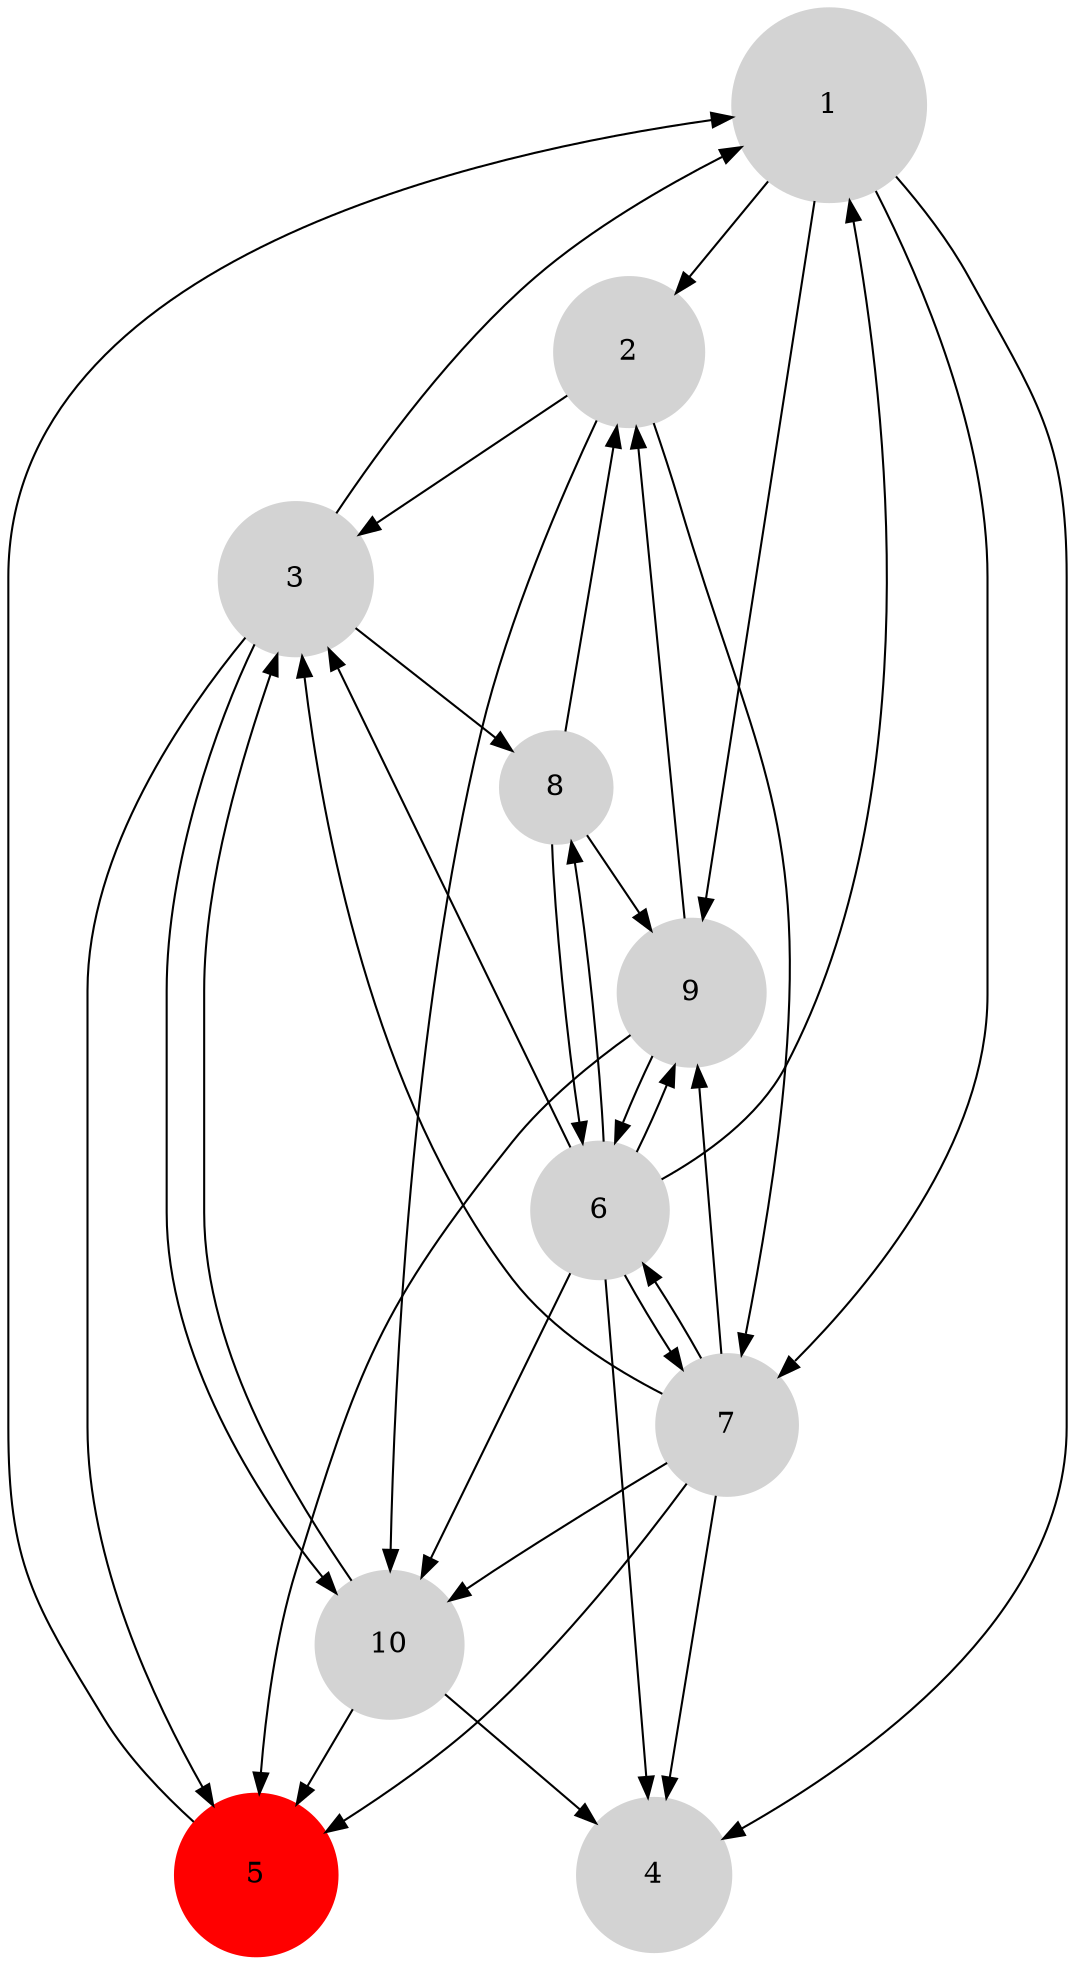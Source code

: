 digraph {
  node [shape=circle, style=filled]
    1 [label="1", color=lightgrey,   width=1.28824]
  2 [label="2", color=lightgrey,   width=0.99967]
  3 [label="3", color=lightgrey,   width=1.02693]
  4 [label="4", color=lightgrey,   width=1.02135]
  5 [label="5", color=red,   width=1.08657]
  6 [label="6", color=lightgrey,   width=0.91732]
  7 [label="7", color=lightgrey,   width=0.94423]
  8 [label="8", color=lightgrey,   width=0.74496]
  9 [label="9", color=lightgrey,   width=0.98047]
  10 [label="10", color=lightgrey, width=0.99025]

  1 -> 2;
  7 -> 4;
  2 -> 3;
  6 -> 7;
  10 -> 5;
  6 -> 10;
  9 -> 2;
  2 -> 10;
  1 -> 7;
  6 -> 8;
  8 -> 6;
  8 -> 2;
  3 -> 8;
  3 -> 1;
  5 -> 1;
  7 -> 5;
  1 -> 9;
  3 -> 10;
  6 -> 9;
  2 -> 7;
  7 -> 6;
  1 -> 4;
  10 -> 4;
  6 -> 1;
  7 -> 3;
  3 -> 5;
  7 -> 9;
  7 -> 10;
  6 -> 3;
  9 -> 6;
  8 -> 9;
  10 -> 3;
  9 -> 5;
  6 -> 4;
}